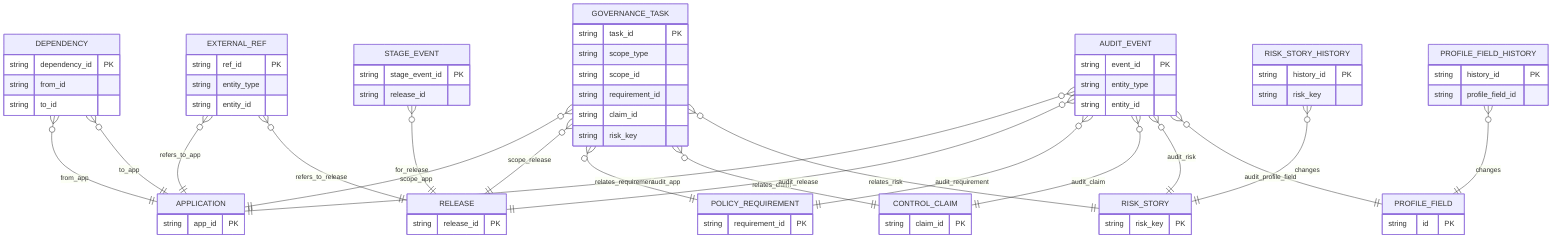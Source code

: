 erDiagram
%% Core stubs (keys only for clarity)
    APPLICATION {
        string app_id PK
    }
    RELEASE {
        string release_id PK
    }
    POLICY_REQUIREMENT {
        string requirement_id PK
    }
    CONTROL_CLAIM {
        string claim_id PK
    }
    RISK_STORY {
        string risk_key PK
    }
    PROFILE_FIELD {
        string id PK
    }

%% Tracking tables (keys only where needed)
    EXTERNAL_REF {
        string ref_id PK
        string entity_type
        string entity_id
    }
    DEPENDENCY {
        string dependency_id PK
        string from_id
        string to_id
    }
    GOVERNANCE_TASK {
        string task_id PK
        string scope_type
        string scope_id
        string requirement_id
        string claim_id
        string risk_key
    }
    AUDIT_EVENT {
        string event_id PK
        string entity_type
        string entity_id
    }
    STAGE_EVENT {
        string stage_event_id PK
        string release_id
    }
    RISK_STORY_HISTORY {
        string history_id PK
        string risk_key
    }
    PROFILE_FIELD_HISTORY {
        string history_id PK
        string profile_field_id
    }

%% Explicit bridges
    EXTERNAL_REF }o--|| APPLICATION : refers_to_app
    EXTERNAL_REF }o--|| RELEASE     : refers_to_release

    DEPENDENCY }o--|| APPLICATION : from_app
    DEPENDENCY }o--|| APPLICATION : to_app

    GOVERNANCE_TASK }o--|| APPLICATION : scope_app
    GOVERNANCE_TASK }o--|| RELEASE     : scope_release
    GOVERNANCE_TASK }o--|| POLICY_REQUIREMENT : relates_requirement
    GOVERNANCE_TASK }o--|| CONTROL_CLAIM      : relates_claim
    GOVERNANCE_TASK }o--|| RISK_STORY         : relates_risk

    AUDIT_EVENT }o--|| APPLICATION : audit_app
    AUDIT_EVENT }o--|| RELEASE     : audit_release
    AUDIT_EVENT }o--|| POLICY_REQUIREMENT : audit_requirement
    AUDIT_EVENT }o--|| CONTROL_CLAIM      : audit_claim
    AUDIT_EVENT }o--|| RISK_STORY         : audit_risk
    AUDIT_EVENT }o--|| PROFILE_FIELD      : audit_profile_field

    STAGE_EVENT }o--|| RELEASE : for_release

    RISK_STORY_HISTORY }o--|| RISK_STORY : changes
    PROFILE_FIELD_HISTORY }o--|| PROFILE_FIELD : changes